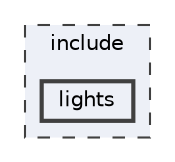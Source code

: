 digraph "include/lights"
{
 // LATEX_PDF_SIZE
  bgcolor="transparent";
  edge [fontname=Helvetica,fontsize=10,labelfontname=Helvetica,labelfontsize=10];
  node [fontname=Helvetica,fontsize=10,shape=box,height=0.2,width=0.4];
  compound=true
  subgraph clusterdir_d44c64559bbebec7f509842c48db8b23 {
    graph [ bgcolor="#edf0f7", pencolor="grey25", label="include", fontname=Helvetica,fontsize=10 style="filled,dashed", URL="dir_d44c64559bbebec7f509842c48db8b23.html",tooltip=""]
  dir_69e1de24aeb504385e40d7b26a27465b [label="lights", fillcolor="#edf0f7", color="grey25", style="filled,bold", URL="dir_69e1de24aeb504385e40d7b26a27465b.html",tooltip=""];
  }
}
